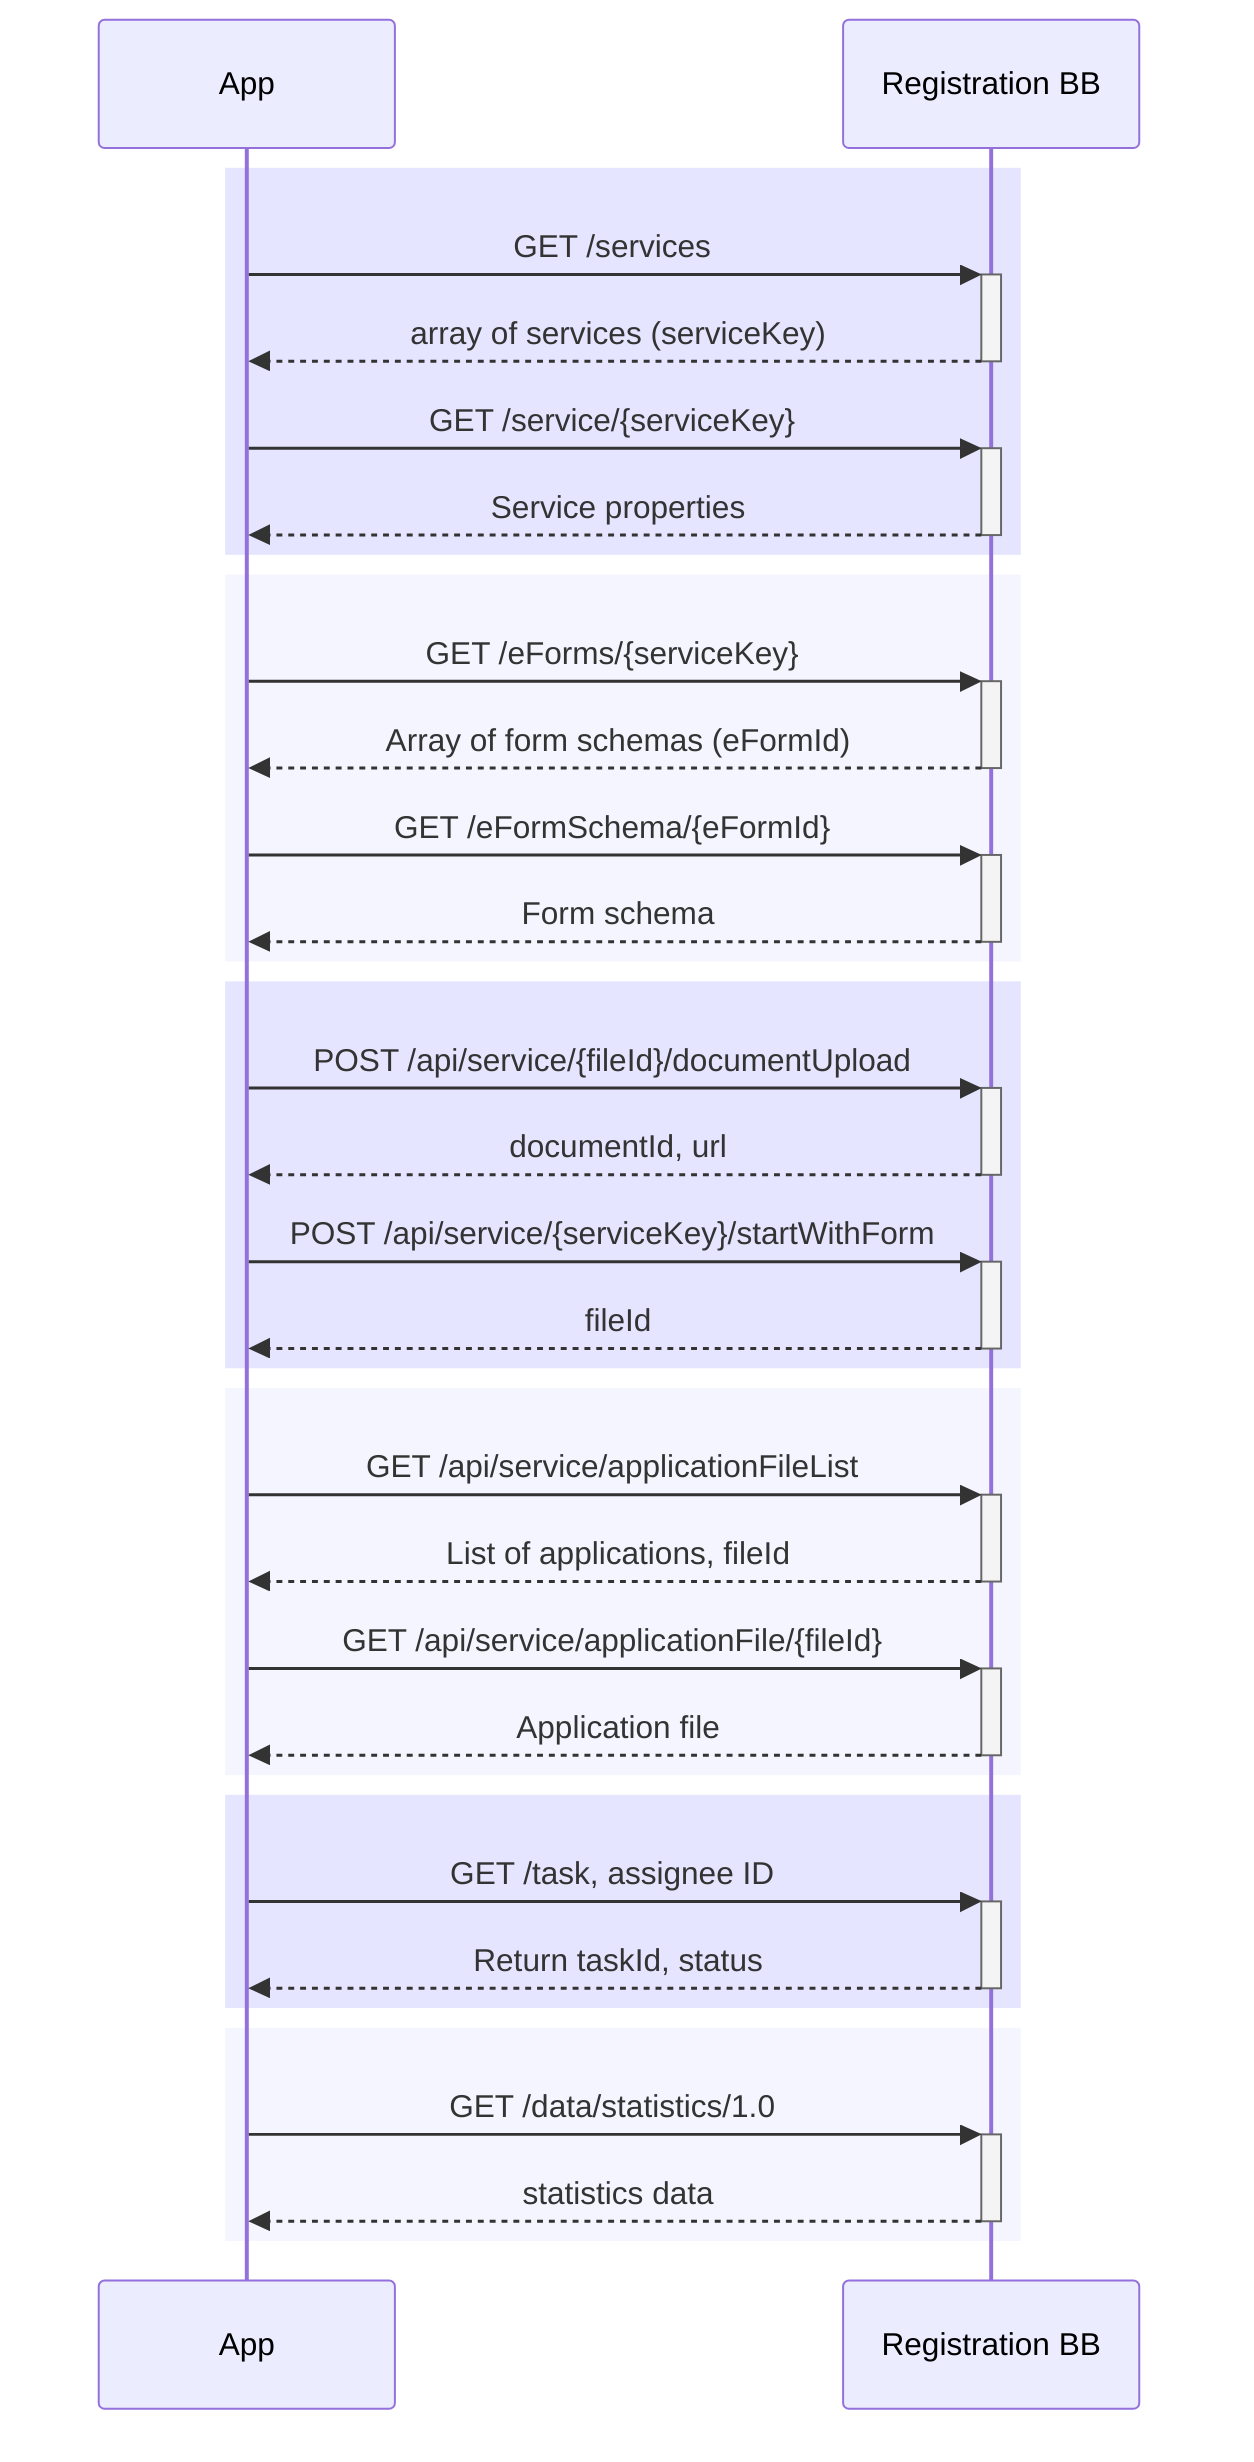 sequenceDiagram
    rect rgba(0, 0, 255, .1)

    App->>+Registration BB: GET /services
    Registration BB-->>-App: array of services (serviceKey)
    
    App->>+Registration BB: GET /service/{serviceKey}
    Registration BB-->>-App: Service properties
    
    end
    rect rgba(204, 204, 255, .2)
    App->>+Registration BB: GET /eForms/{serviceKey}
    Registration BB-->>-App: Array of form schemas (eFormId)

    App->>+Registration BB: GET /eFormSchema/{eFormId}
    Registration BB-->>-App: Form schema 

    end

    rect rgba(0, 0, 255, .1)
    App->>+Registration BB: POST /api/service/{fileId}/documentUpload
    Registration BB-->>-App: documentId, url
    
    
    App->>+Registration BB: POST /api/service/{serviceKey}/startWithForm
    Registration BB-->>-App: fileId
    

    end

    rect rgba(204, 204, 255, .2)

    App->>+Registration BB: GET /api/service/applicationFileList
    Registration BB-->>-App: List of applications, fileId

    App->>+Registration BB: GET /api/service/applicationFile/{fileId}
    Registration BB-->>-App: Application file 

    end
    rect rgba(0, 0, 255, .1)
    App->>+Registration BB: GET /task,  assignee ID
    Registration BB-->>-App: Return taskId, status 
    end

    rect rgba(204, 204, 255, .2)
    App->>+Registration BB: GET /data/statistics/1.0
    Registration BB-->>-App: statistics data
    end